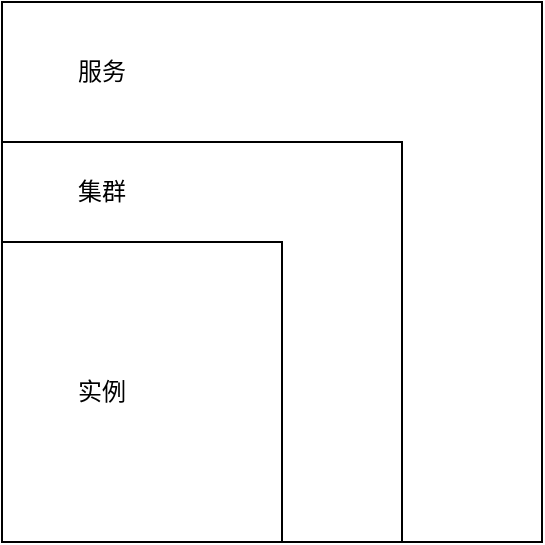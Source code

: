 <mxfile version="22.1.21" type="github">
  <diagram name="第 1 页" id="gj6GB9t4gtp53nwakiQD">
    <mxGraphModel dx="986" dy="459" grid="1" gridSize="10" guides="1" tooltips="1" connect="1" arrows="1" fold="1" page="1" pageScale="1" pageWidth="827" pageHeight="1169" math="0" shadow="0">
      <root>
        <mxCell id="0" />
        <mxCell id="1" parent="0" />
        <mxCell id="uJ9-kFgZs05fKWj_Soo6-12" value="" style="whiteSpace=wrap;html=1;aspect=fixed;" vertex="1" parent="1">
          <mxGeometry x="160" y="80" width="270" height="270" as="geometry" />
        </mxCell>
        <mxCell id="uJ9-kFgZs05fKWj_Soo6-13" value="" style="whiteSpace=wrap;html=1;aspect=fixed;" vertex="1" parent="1">
          <mxGeometry x="160" y="150" width="200" height="200" as="geometry" />
        </mxCell>
        <mxCell id="uJ9-kFgZs05fKWj_Soo6-16" value="" style="rounded=0;whiteSpace=wrap;html=1;" vertex="1" parent="1">
          <mxGeometry x="160" y="200" width="140" height="150" as="geometry" />
        </mxCell>
        <mxCell id="uJ9-kFgZs05fKWj_Soo6-17" value="服务" style="text;html=1;strokeColor=none;fillColor=none;align=center;verticalAlign=middle;whiteSpace=wrap;rounded=0;" vertex="1" parent="1">
          <mxGeometry x="180" y="100" width="60" height="30" as="geometry" />
        </mxCell>
        <mxCell id="uJ9-kFgZs05fKWj_Soo6-18" value="集群" style="text;html=1;strokeColor=none;fillColor=none;align=center;verticalAlign=middle;whiteSpace=wrap;rounded=0;" vertex="1" parent="1">
          <mxGeometry x="180" y="160" width="60" height="30" as="geometry" />
        </mxCell>
        <mxCell id="uJ9-kFgZs05fKWj_Soo6-19" value="实例" style="text;html=1;strokeColor=none;fillColor=none;align=center;verticalAlign=middle;whiteSpace=wrap;rounded=0;" vertex="1" parent="1">
          <mxGeometry x="180" y="260" width="60" height="30" as="geometry" />
        </mxCell>
      </root>
    </mxGraphModel>
  </diagram>
</mxfile>
